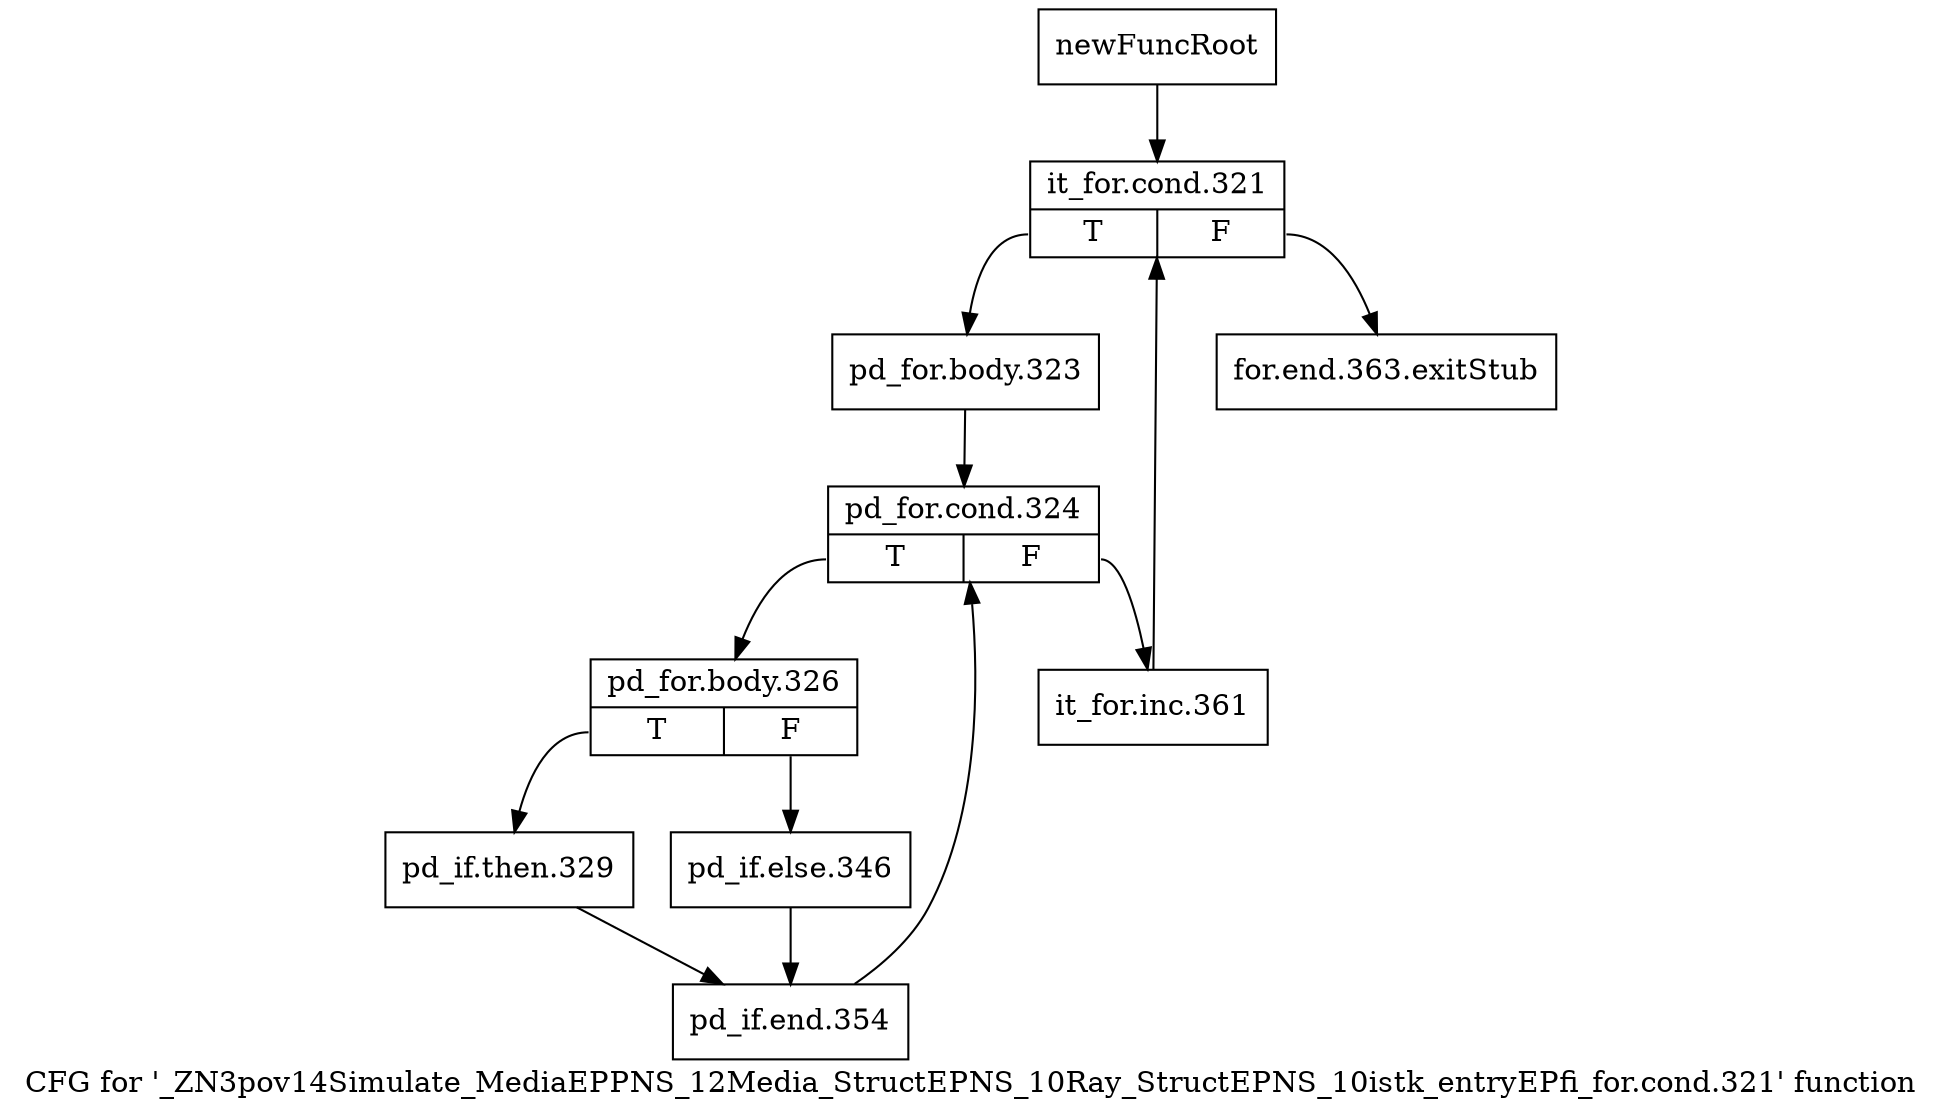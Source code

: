 digraph "CFG for '_ZN3pov14Simulate_MediaEPPNS_12Media_StructEPNS_10Ray_StructEPNS_10istk_entryEPfi_for.cond.321' function" {
	label="CFG for '_ZN3pov14Simulate_MediaEPPNS_12Media_StructEPNS_10Ray_StructEPNS_10istk_entryEPfi_for.cond.321' function";

	Node0x265b600 [shape=record,label="{newFuncRoot}"];
	Node0x265b600 -> Node0x265b6a0;
	Node0x265b650 [shape=record,label="{for.end.363.exitStub}"];
	Node0x265b6a0 [shape=record,label="{it_for.cond.321|{<s0>T|<s1>F}}"];
	Node0x265b6a0:s0 -> Node0x265b6f0;
	Node0x265b6a0:s1 -> Node0x265b650;
	Node0x265b6f0 [shape=record,label="{pd_for.body.323}"];
	Node0x265b6f0 -> Node0x265b740;
	Node0x265b740 [shape=record,label="{pd_for.cond.324|{<s0>T|<s1>F}}"];
	Node0x265b740:s0 -> Node0x265b7e0;
	Node0x265b740:s1 -> Node0x265b790;
	Node0x265b790 [shape=record,label="{it_for.inc.361}"];
	Node0x265b790 -> Node0x265b6a0;
	Node0x265b7e0 [shape=record,label="{pd_for.body.326|{<s0>T|<s1>F}}"];
	Node0x265b7e0:s0 -> Node0x265b880;
	Node0x265b7e0:s1 -> Node0x265b830;
	Node0x265b830 [shape=record,label="{pd_if.else.346}"];
	Node0x265b830 -> Node0x265b8d0;
	Node0x265b880 [shape=record,label="{pd_if.then.329}"];
	Node0x265b880 -> Node0x265b8d0;
	Node0x265b8d0 [shape=record,label="{pd_if.end.354}"];
	Node0x265b8d0 -> Node0x265b740;
}
